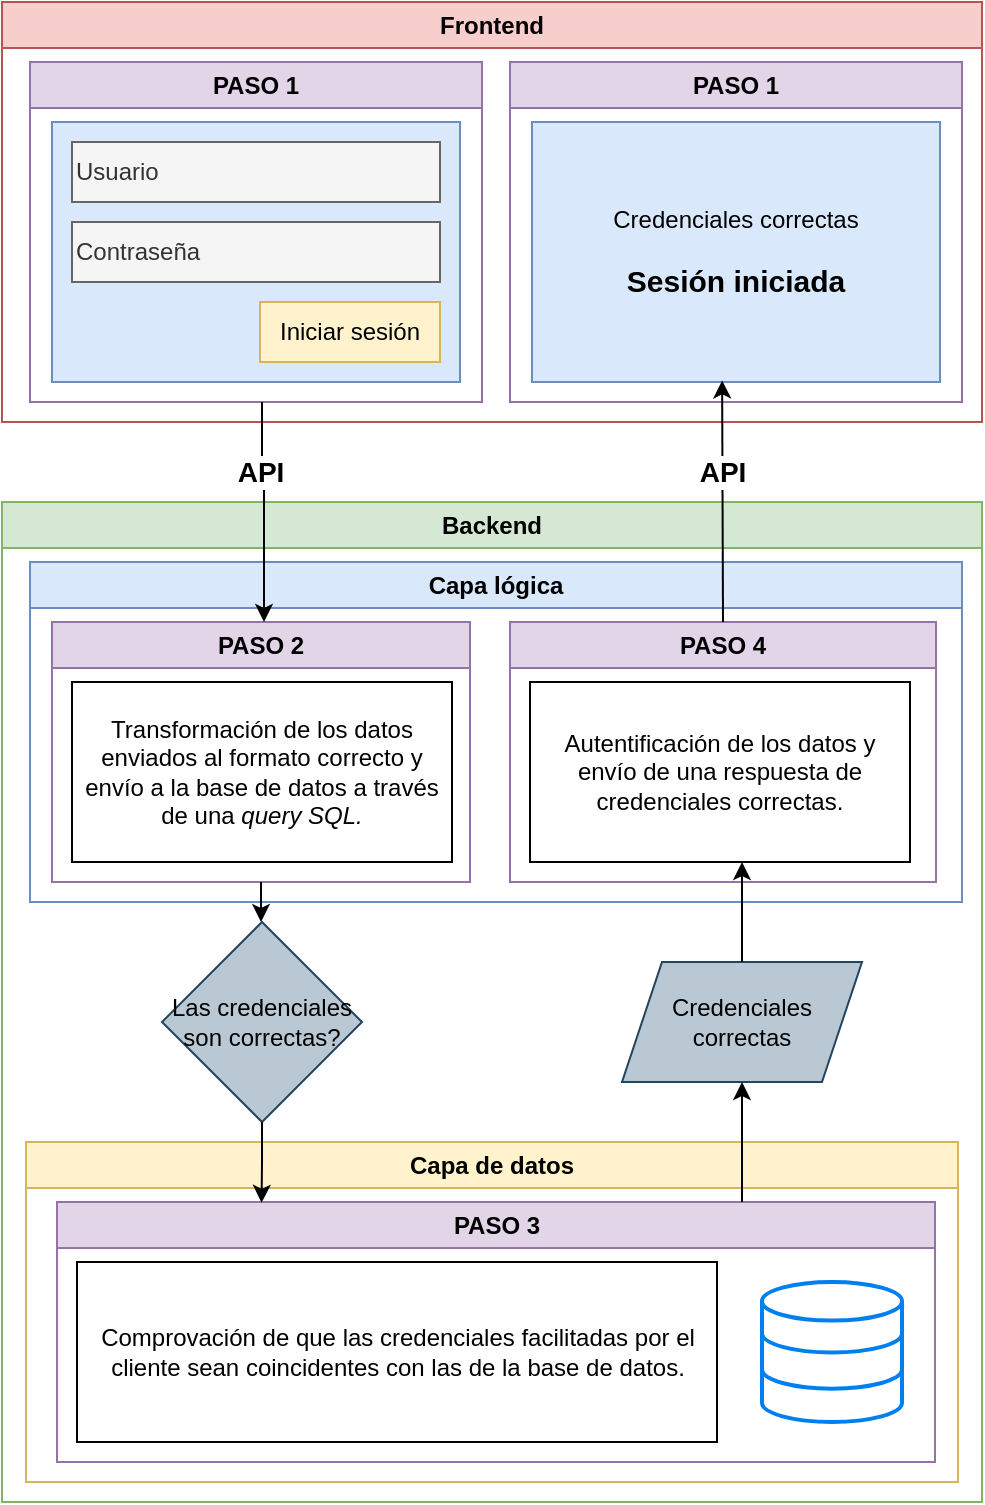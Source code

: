 <mxfile version="26.2.14" pages="2">
  <diagram name="Page-1" id="-oPkY-i4LDvf2eIlePz5">
    <mxGraphModel dx="1678" dy="895" grid="1" gridSize="10" guides="1" tooltips="1" connect="1" arrows="1" fold="1" page="1" pageScale="1" pageWidth="827" pageHeight="1169" math="0" shadow="0">
      <root>
        <mxCell id="0" />
        <mxCell id="1" parent="0" />
        <mxCell id="0ioCVeAEq8ML-g6uwiBZ-2" value="Frontend" style="swimlane;whiteSpace=wrap;html=1;fillColor=#f8cecc;strokeColor=#b85450;" vertex="1" parent="1">
          <mxGeometry x="200" y="120" width="490" height="210" as="geometry" />
        </mxCell>
        <mxCell id="0ioCVeAEq8ML-g6uwiBZ-6" value="PASO 1" style="swimlane;whiteSpace=wrap;html=1;fillColor=#e1d5e7;strokeColor=#9673a6;" vertex="1" parent="0ioCVeAEq8ML-g6uwiBZ-2">
          <mxGeometry x="14" y="30" width="226" height="170" as="geometry" />
        </mxCell>
        <mxCell id="0ioCVeAEq8ML-g6uwiBZ-7" value="" style="rounded=0;whiteSpace=wrap;html=1;fillColor=#dae8fc;strokeColor=#6c8ebf;" vertex="1" parent="0ioCVeAEq8ML-g6uwiBZ-6">
          <mxGeometry x="11" y="30" width="204" height="130" as="geometry" />
        </mxCell>
        <mxCell id="0ioCVeAEq8ML-g6uwiBZ-8" value="Usuario" style="rounded=0;whiteSpace=wrap;html=1;align=left;fillColor=#f5f5f5;fontColor=#333333;strokeColor=#666666;" vertex="1" parent="0ioCVeAEq8ML-g6uwiBZ-6">
          <mxGeometry x="21" y="40" width="184" height="30" as="geometry" />
        </mxCell>
        <mxCell id="0ioCVeAEq8ML-g6uwiBZ-9" value="Contraseña" style="rounded=0;whiteSpace=wrap;html=1;align=left;fillColor=#f5f5f5;fontColor=#333333;strokeColor=#666666;" vertex="1" parent="0ioCVeAEq8ML-g6uwiBZ-6">
          <mxGeometry x="21" y="80" width="184" height="30" as="geometry" />
        </mxCell>
        <mxCell id="0ioCVeAEq8ML-g6uwiBZ-10" value="Iniciar sesión" style="rounded=0;whiteSpace=wrap;html=1;align=center;fillColor=#fff2cc;strokeColor=#d6b656;" vertex="1" parent="0ioCVeAEq8ML-g6uwiBZ-6">
          <mxGeometry x="115" y="120" width="90" height="30" as="geometry" />
        </mxCell>
        <mxCell id="0ioCVeAEq8ML-g6uwiBZ-11" value="PASO 1" style="swimlane;whiteSpace=wrap;html=1;fillColor=#e1d5e7;strokeColor=#9673a6;" vertex="1" parent="0ioCVeAEq8ML-g6uwiBZ-2">
          <mxGeometry x="254" y="30" width="226" height="170" as="geometry" />
        </mxCell>
        <mxCell id="0ioCVeAEq8ML-g6uwiBZ-12" value="Credenciales correctas&lt;div&gt;&lt;br&gt;&lt;div&gt;&lt;b&gt;&lt;font style=&quot;font-size: 15px;&quot;&gt;Sesión iniciada&lt;/font&gt;&lt;/b&gt;&lt;/div&gt;&lt;/div&gt;" style="rounded=0;whiteSpace=wrap;html=1;fillColor=#dae8fc;strokeColor=#6c8ebf;" vertex="1" parent="0ioCVeAEq8ML-g6uwiBZ-11">
          <mxGeometry x="11" y="30" width="204" height="130" as="geometry" />
        </mxCell>
        <mxCell id="0ioCVeAEq8ML-g6uwiBZ-16" value="Backend" style="swimlane;whiteSpace=wrap;html=1;fillColor=#d5e8d4;strokeColor=#82b366;" vertex="1" parent="1">
          <mxGeometry x="200" y="370" width="490" height="500" as="geometry" />
        </mxCell>
        <mxCell id="0ioCVeAEq8ML-g6uwiBZ-24" value="Capa lógica" style="swimlane;whiteSpace=wrap;html=1;fillColor=#dae8fc;strokeColor=#6c8ebf;" vertex="1" parent="0ioCVeAEq8ML-g6uwiBZ-16">
          <mxGeometry x="14" y="30" width="466" height="170" as="geometry" />
        </mxCell>
        <mxCell id="0ioCVeAEq8ML-g6uwiBZ-25" value="PASO 2" style="swimlane;whiteSpace=wrap;html=1;fillColor=#e1d5e7;strokeColor=#9673a6;" vertex="1" parent="0ioCVeAEq8ML-g6uwiBZ-24">
          <mxGeometry x="11" y="30" width="209" height="130" as="geometry" />
        </mxCell>
        <mxCell id="0ioCVeAEq8ML-g6uwiBZ-27" value="Transformación de los datos enviados al formato correcto y envío a la base de datos a través de una &lt;i&gt;query SQL.&lt;/i&gt;" style="rounded=0;whiteSpace=wrap;html=1;" vertex="1" parent="0ioCVeAEq8ML-g6uwiBZ-25">
          <mxGeometry x="10" y="30" width="190" height="90" as="geometry" />
        </mxCell>
        <mxCell id="0ioCVeAEq8ML-g6uwiBZ-37" value="PASO 4" style="swimlane;whiteSpace=wrap;html=1;fillColor=#e1d5e7;strokeColor=#9673a6;" vertex="1" parent="0ioCVeAEq8ML-g6uwiBZ-24">
          <mxGeometry x="240" y="30" width="213" height="130" as="geometry" />
        </mxCell>
        <mxCell id="0ioCVeAEq8ML-g6uwiBZ-38" value="Autentificación de los datos y envío de una respuesta de credenciales correctas." style="rounded=0;whiteSpace=wrap;html=1;" vertex="1" parent="0ioCVeAEq8ML-g6uwiBZ-37">
          <mxGeometry x="10" y="30" width="190" height="90" as="geometry" />
        </mxCell>
        <mxCell id="0ioCVeAEq8ML-g6uwiBZ-28" value="Las credenciales&lt;div&gt;son correctas?&lt;/div&gt;" style="rhombus;whiteSpace=wrap;html=1;fillColor=#bac8d3;strokeColor=#23445d;" vertex="1" parent="0ioCVeAEq8ML-g6uwiBZ-16">
          <mxGeometry x="80" y="210" width="100" height="100" as="geometry" />
        </mxCell>
        <mxCell id="0ioCVeAEq8ML-g6uwiBZ-29" value="Capa de datos" style="swimlane;whiteSpace=wrap;html=1;fillColor=#fff2cc;strokeColor=#d6b656;" vertex="1" parent="0ioCVeAEq8ML-g6uwiBZ-16">
          <mxGeometry x="12" y="320" width="466" height="170" as="geometry" />
        </mxCell>
        <mxCell id="0ioCVeAEq8ML-g6uwiBZ-30" value="PASO 3" style="swimlane;whiteSpace=wrap;html=1;fillColor=#e1d5e7;strokeColor=#9673a6;" vertex="1" parent="0ioCVeAEq8ML-g6uwiBZ-29">
          <mxGeometry x="15.5" y="30" width="439" height="130" as="geometry" />
        </mxCell>
        <mxCell id="0ioCVeAEq8ML-g6uwiBZ-31" value="Comprovación de que las credenciales facilitadas por el cliente sean coincidentes con las de la base de datos." style="rounded=0;whiteSpace=wrap;html=1;" vertex="1" parent="0ioCVeAEq8ML-g6uwiBZ-30">
          <mxGeometry x="10" y="30" width="320" height="90" as="geometry" />
        </mxCell>
        <mxCell id="0ioCVeAEq8ML-g6uwiBZ-35" value="" style="html=1;verticalLabelPosition=bottom;align=center;labelBackgroundColor=#ffffff;verticalAlign=top;strokeWidth=2;strokeColor=#0080F0;shadow=0;dashed=0;shape=mxgraph.ios7.icons.data;" vertex="1" parent="0ioCVeAEq8ML-g6uwiBZ-30">
          <mxGeometry x="352.5" y="40" width="70" height="70" as="geometry" />
        </mxCell>
        <mxCell id="0ioCVeAEq8ML-g6uwiBZ-36" value="Credenciales&lt;div&gt;correctas&lt;/div&gt;" style="shape=parallelogram;perimeter=parallelogramPerimeter;whiteSpace=wrap;html=1;fixedSize=1;fillColor=#bac8d3;strokeColor=#23445d;" vertex="1" parent="0ioCVeAEq8ML-g6uwiBZ-16">
          <mxGeometry x="310" y="230" width="120" height="60" as="geometry" />
        </mxCell>
        <mxCell id="0ioCVeAEq8ML-g6uwiBZ-43" style="edgeStyle=orthogonalEdgeStyle;rounded=0;orthogonalLoop=1;jettySize=auto;html=1;entryX=0.5;entryY=0;entryDx=0;entryDy=0;" edge="1" parent="0ioCVeAEq8ML-g6uwiBZ-16" source="0ioCVeAEq8ML-g6uwiBZ-25" target="0ioCVeAEq8ML-g6uwiBZ-28">
          <mxGeometry relative="1" as="geometry" />
        </mxCell>
        <mxCell id="0ioCVeAEq8ML-g6uwiBZ-44" style="edgeStyle=orthogonalEdgeStyle;rounded=0;orthogonalLoop=1;jettySize=auto;html=1;entryX=0.233;entryY=0.003;entryDx=0;entryDy=0;entryPerimeter=0;" edge="1" parent="0ioCVeAEq8ML-g6uwiBZ-16" source="0ioCVeAEq8ML-g6uwiBZ-28" target="0ioCVeAEq8ML-g6uwiBZ-30">
          <mxGeometry relative="1" as="geometry" />
        </mxCell>
        <mxCell id="0ioCVeAEq8ML-g6uwiBZ-45" style="edgeStyle=orthogonalEdgeStyle;rounded=0;orthogonalLoop=1;jettySize=auto;html=1;startArrow=classic;startFill=1;endArrow=none;" edge="1" parent="0ioCVeAEq8ML-g6uwiBZ-16" source="0ioCVeAEq8ML-g6uwiBZ-36">
          <mxGeometry relative="1" as="geometry">
            <mxPoint x="370" y="350" as="targetPoint" />
          </mxGeometry>
        </mxCell>
        <mxCell id="0ioCVeAEq8ML-g6uwiBZ-46" style="edgeStyle=orthogonalEdgeStyle;rounded=0;orthogonalLoop=1;jettySize=auto;html=1;" edge="1" parent="0ioCVeAEq8ML-g6uwiBZ-16" source="0ioCVeAEq8ML-g6uwiBZ-36">
          <mxGeometry relative="1" as="geometry">
            <mxPoint x="370" y="180" as="targetPoint" />
          </mxGeometry>
        </mxCell>
        <mxCell id="0ioCVeAEq8ML-g6uwiBZ-41" style="edgeStyle=orthogonalEdgeStyle;rounded=0;orthogonalLoop=1;jettySize=auto;html=1;startArrow=classic;startFill=1;endArrow=none;" edge="1" parent="1" source="0ioCVeAEq8ML-g6uwiBZ-25">
          <mxGeometry relative="1" as="geometry">
            <mxPoint x="330" y="320" as="targetPoint" />
            <Array as="points">
              <mxPoint x="331" y="360" />
              <mxPoint x="330" y="360" />
            </Array>
          </mxGeometry>
        </mxCell>
        <mxCell id="0ioCVeAEq8ML-g6uwiBZ-42" value="&lt;b&gt;&lt;font style=&quot;font-size: 14px;&quot;&gt;API&lt;/font&gt;&lt;/b&gt;" style="edgeLabel;html=1;align=center;verticalAlign=middle;resizable=0;points=[];" vertex="1" connectable="0" parent="0ioCVeAEq8ML-g6uwiBZ-41">
          <mxGeometry x="0.367" y="-3" relative="1" as="geometry">
            <mxPoint x="-4" as="offset" />
          </mxGeometry>
        </mxCell>
        <mxCell id="0ioCVeAEq8ML-g6uwiBZ-48" value="" style="endArrow=classic;html=1;rounded=0;exitX=0.5;exitY=0;exitDx=0;exitDy=0;entryX=0.466;entryY=0.994;entryDx=0;entryDy=0;entryPerimeter=0;" edge="1" parent="1" source="0ioCVeAEq8ML-g6uwiBZ-37" target="0ioCVeAEq8ML-g6uwiBZ-12">
          <mxGeometry width="50" height="50" relative="1" as="geometry">
            <mxPoint x="560" y="390" as="sourcePoint" />
            <mxPoint x="610" y="340" as="targetPoint" />
          </mxGeometry>
        </mxCell>
        <mxCell id="0ioCVeAEq8ML-g6uwiBZ-49" value="&lt;b&gt;&lt;font style=&quot;font-size: 14px;&quot;&gt;API&lt;/font&gt;&lt;/b&gt;" style="edgeLabel;html=1;align=center;verticalAlign=middle;resizable=0;points=[];" vertex="1" connectable="0" parent="1">
          <mxGeometry x="560.005" y="354.999" as="geometry" />
        </mxCell>
      </root>
    </mxGraphModel>
  </diagram>
  <diagram id="Xk_AavlngW_-rmQK8yXw" name="Page-2">
    <mxGraphModel dx="1426" dy="761" grid="1" gridSize="10" guides="1" tooltips="1" connect="1" arrows="1" fold="1" page="1" pageScale="1" pageWidth="827" pageHeight="1169" math="0" shadow="0">
      <root>
        <mxCell id="0" />
        <mxCell id="1" parent="0" />
        <mxCell id="zPCV15eDfuU0EhWN9ZiQ-1" value="Frontend" style="swimlane;whiteSpace=wrap;html=1;fillColor=#f8cecc;strokeColor=#b85450;" vertex="1" parent="1">
          <mxGeometry x="80" y="80" width="250" height="390" as="geometry" />
        </mxCell>
        <mxCell id="zPCV15eDfuU0EhWN9ZiQ-2" value="PASO 1" style="swimlane;whiteSpace=wrap;html=1;fillColor=#e1d5e7;strokeColor=#9673a6;" vertex="1" parent="zPCV15eDfuU0EhWN9ZiQ-1">
          <mxGeometry x="12" y="30" width="226" height="170" as="geometry" />
        </mxCell>
        <mxCell id="zPCV15eDfuU0EhWN9ZiQ-3" value="" style="rounded=0;whiteSpace=wrap;html=1;fillColor=#dae8fc;strokeColor=#6c8ebf;" vertex="1" parent="zPCV15eDfuU0EhWN9ZiQ-2">
          <mxGeometry x="11" y="30" width="204" height="130" as="geometry" />
        </mxCell>
        <mxCell id="zPCV15eDfuU0EhWN9ZiQ-4" value="Usuario" style="rounded=0;whiteSpace=wrap;html=1;align=left;fillColor=#f5f5f5;fontColor=#333333;strokeColor=#666666;" vertex="1" parent="zPCV15eDfuU0EhWN9ZiQ-2">
          <mxGeometry x="21" y="40" width="184" height="30" as="geometry" />
        </mxCell>
        <mxCell id="zPCV15eDfuU0EhWN9ZiQ-5" value="Contraseña" style="rounded=0;whiteSpace=wrap;html=1;align=left;fillColor=#f5f5f5;fontColor=#333333;strokeColor=#666666;" vertex="1" parent="zPCV15eDfuU0EhWN9ZiQ-2">
          <mxGeometry x="21" y="80" width="184" height="30" as="geometry" />
        </mxCell>
        <mxCell id="zPCV15eDfuU0EhWN9ZiQ-6" value="Iniciar sesión" style="rounded=0;whiteSpace=wrap;html=1;align=center;fillColor=#fff2cc;strokeColor=#d6b656;" vertex="1" parent="zPCV15eDfuU0EhWN9ZiQ-2">
          <mxGeometry x="115" y="120" width="90" height="30" as="geometry" />
        </mxCell>
        <mxCell id="zPCV15eDfuU0EhWN9ZiQ-7" value="PASO 5" style="swimlane;whiteSpace=wrap;html=1;fillColor=#e1d5e7;strokeColor=#9673a6;" vertex="1" parent="zPCV15eDfuU0EhWN9ZiQ-1">
          <mxGeometry x="12" y="210" width="226" height="170" as="geometry" />
        </mxCell>
        <mxCell id="zPCV15eDfuU0EhWN9ZiQ-8" value="Credenciales correctas&lt;div&gt;&lt;br&gt;&lt;div&gt;&lt;b&gt;&lt;font style=&quot;font-size: 15px;&quot;&gt;Sesión iniciada&lt;/font&gt;&lt;/b&gt;&lt;/div&gt;&lt;/div&gt;" style="rounded=0;whiteSpace=wrap;html=1;fillColor=#dae8fc;strokeColor=#6c8ebf;" vertex="1" parent="zPCV15eDfuU0EhWN9ZiQ-7">
          <mxGeometry x="11" y="30" width="204" height="130" as="geometry" />
        </mxCell>
        <mxCell id="k0skZRUFcCBVYAi46Tha-1" value="Backend" style="swimlane;whiteSpace=wrap;html=1;fillColor=#d5e8d4;strokeColor=#82b366;" vertex="1" parent="1">
          <mxGeometry x="400" y="70" width="560" height="410" as="geometry" />
        </mxCell>
        <mxCell id="k0skZRUFcCBVYAi46Tha-2" value="Capa lógica" style="swimlane;whiteSpace=wrap;html=1;fillColor=#dae8fc;strokeColor=#6c8ebf;" vertex="1" parent="k0skZRUFcCBVYAi46Tha-1">
          <mxGeometry x="14" y="30" width="236" height="350" as="geometry" />
        </mxCell>
        <mxCell id="k0skZRUFcCBVYAi46Tha-3" value="PASO 2" style="swimlane;whiteSpace=wrap;html=1;fillColor=#e1d5e7;strokeColor=#9673a6;" vertex="1" parent="k0skZRUFcCBVYAi46Tha-2">
          <mxGeometry x="11.5" y="30" width="209" height="130" as="geometry" />
        </mxCell>
        <mxCell id="k0skZRUFcCBVYAi46Tha-4" value="Transformación de los datos enviados al formato correcto y envío a la base de datos a través de una &lt;i&gt;query SQL.&lt;/i&gt;" style="rounded=0;whiteSpace=wrap;html=1;" vertex="1" parent="k0skZRUFcCBVYAi46Tha-3">
          <mxGeometry x="10" y="30" width="190" height="90" as="geometry" />
        </mxCell>
        <mxCell id="k0skZRUFcCBVYAi46Tha-5" value="PASO 4" style="swimlane;whiteSpace=wrap;html=1;fillColor=#e1d5e7;strokeColor=#9673a6;" vertex="1" parent="k0skZRUFcCBVYAi46Tha-2">
          <mxGeometry x="11.5" y="210" width="213" height="130" as="geometry" />
        </mxCell>
        <mxCell id="k0skZRUFcCBVYAi46Tha-6" value="Autentificación de los datos y envío de una respuesta de credenciales correctas." style="rounded=0;whiteSpace=wrap;html=1;" vertex="1" parent="k0skZRUFcCBVYAi46Tha-5">
          <mxGeometry x="10" y="30" width="190" height="90" as="geometry" />
        </mxCell>
        <mxCell id="k0skZRUFcCBVYAi46Tha-25" style="edgeStyle=orthogonalEdgeStyle;rounded=0;orthogonalLoop=1;jettySize=auto;html=1;" edge="1" parent="k0skZRUFcCBVYAi46Tha-1" source="k0skZRUFcCBVYAi46Tha-7">
          <mxGeometry relative="1" as="geometry">
            <mxPoint x="390" y="125" as="targetPoint" />
          </mxGeometry>
        </mxCell>
        <mxCell id="k0skZRUFcCBVYAi46Tha-7" value="Las credenciales&lt;div&gt;son correctas?&lt;/div&gt;" style="rhombus;whiteSpace=wrap;html=1;fillColor=#bac8d3;strokeColor=#23445d;" vertex="1" parent="k0skZRUFcCBVYAi46Tha-1">
          <mxGeometry x="270" y="75" width="100" height="100" as="geometry" />
        </mxCell>
        <mxCell id="k0skZRUFcCBVYAi46Tha-27" style="edgeStyle=orthogonalEdgeStyle;rounded=0;orthogonalLoop=1;jettySize=auto;html=1;exitX=1;exitY=0.5;exitDx=0;exitDy=0;endArrow=none;startFill=1;startArrow=classic;" edge="1" parent="k0skZRUFcCBVYAi46Tha-1" source="k0skZRUFcCBVYAi46Tha-12">
          <mxGeometry relative="1" as="geometry">
            <mxPoint x="390" y="305" as="targetPoint" />
          </mxGeometry>
        </mxCell>
        <mxCell id="k0skZRUFcCBVYAi46Tha-12" value="Credenciales&lt;div&gt;correctas&lt;/div&gt;" style="shape=parallelogram;perimeter=parallelogramPerimeter;whiteSpace=wrap;html=1;fixedSize=1;fillColor=#bac8d3;strokeColor=#23445d;" vertex="1" parent="k0skZRUFcCBVYAi46Tha-1">
          <mxGeometry x="260" y="275" width="120" height="60" as="geometry" />
        </mxCell>
        <mxCell id="k0skZRUFcCBVYAi46Tha-22" style="edgeStyle=orthogonalEdgeStyle;rounded=0;orthogonalLoop=1;jettySize=auto;html=1;entryX=0;entryY=0.5;entryDx=0;entryDy=0;" edge="1" parent="k0skZRUFcCBVYAi46Tha-1" source="k0skZRUFcCBVYAi46Tha-3" target="k0skZRUFcCBVYAi46Tha-7">
          <mxGeometry relative="1" as="geometry" />
        </mxCell>
        <mxCell id="k0skZRUFcCBVYAi46Tha-23" style="edgeStyle=orthogonalEdgeStyle;rounded=0;orthogonalLoop=1;jettySize=auto;html=1;startArrow=classic;startFill=1;endArrow=none;" edge="1" parent="k0skZRUFcCBVYAi46Tha-1" source="k0skZRUFcCBVYAi46Tha-5" target="k0skZRUFcCBVYAi46Tha-12">
          <mxGeometry relative="1" as="geometry" />
        </mxCell>
        <mxCell id="k0skZRUFcCBVYAi46Tha-19" style="edgeStyle=orthogonalEdgeStyle;rounded=0;orthogonalLoop=1;jettySize=auto;html=1;entryX=0;entryY=0.5;entryDx=0;entryDy=0;" edge="1" parent="1" source="zPCV15eDfuU0EhWN9ZiQ-2" target="k0skZRUFcCBVYAi46Tha-3">
          <mxGeometry relative="1" as="geometry" />
        </mxCell>
        <mxCell id="k0skZRUFcCBVYAi46Tha-20" style="edgeStyle=orthogonalEdgeStyle;rounded=0;orthogonalLoop=1;jettySize=auto;html=1;exitX=1;exitY=0.5;exitDx=0;exitDy=0;entryX=0;entryY=0.5;entryDx=0;entryDy=0;endArrow=none;startFill=1;startArrow=classic;" edge="1" parent="1" source="zPCV15eDfuU0EhWN9ZiQ-7" target="k0skZRUFcCBVYAi46Tha-5">
          <mxGeometry relative="1" as="geometry" />
        </mxCell>
        <mxCell id="k0skZRUFcCBVYAi46Tha-8" value="Capa de datos" style="swimlane;whiteSpace=wrap;html=1;fillColor=#fff2cc;strokeColor=#d6b656;" vertex="1" parent="1">
          <mxGeometry x="790" y="100" width="160" height="350" as="geometry" />
        </mxCell>
        <mxCell id="k0skZRUFcCBVYAi46Tha-9" value="PASO 3" style="swimlane;whiteSpace=wrap;html=1;fillColor=#e1d5e7;strokeColor=#9673a6;" vertex="1" parent="k0skZRUFcCBVYAi46Tha-8">
          <mxGeometry x="12.75" y="30" width="134.5" height="310" as="geometry" />
        </mxCell>
        <mxCell id="k0skZRUFcCBVYAi46Tha-10" value="Comprovación de que las credenciales facilitadas por el cliente sean coincidentes con las de la base de datos." style="rounded=0;whiteSpace=wrap;html=1;" vertex="1" parent="k0skZRUFcCBVYAi46Tha-9">
          <mxGeometry x="12.25" y="30" width="110" height="110" as="geometry" />
        </mxCell>
        <mxCell id="k0skZRUFcCBVYAi46Tha-11" value="" style="html=1;verticalLabelPosition=bottom;align=center;labelBackgroundColor=#ffffff;verticalAlign=top;strokeWidth=2;strokeColor=#0080F0;shadow=0;dashed=0;shape=mxgraph.ios7.icons.data;" vertex="1" parent="k0skZRUFcCBVYAi46Tha-9">
          <mxGeometry x="32.25" y="210" width="70" height="70" as="geometry" />
        </mxCell>
      </root>
    </mxGraphModel>
  </diagram>
</mxfile>
